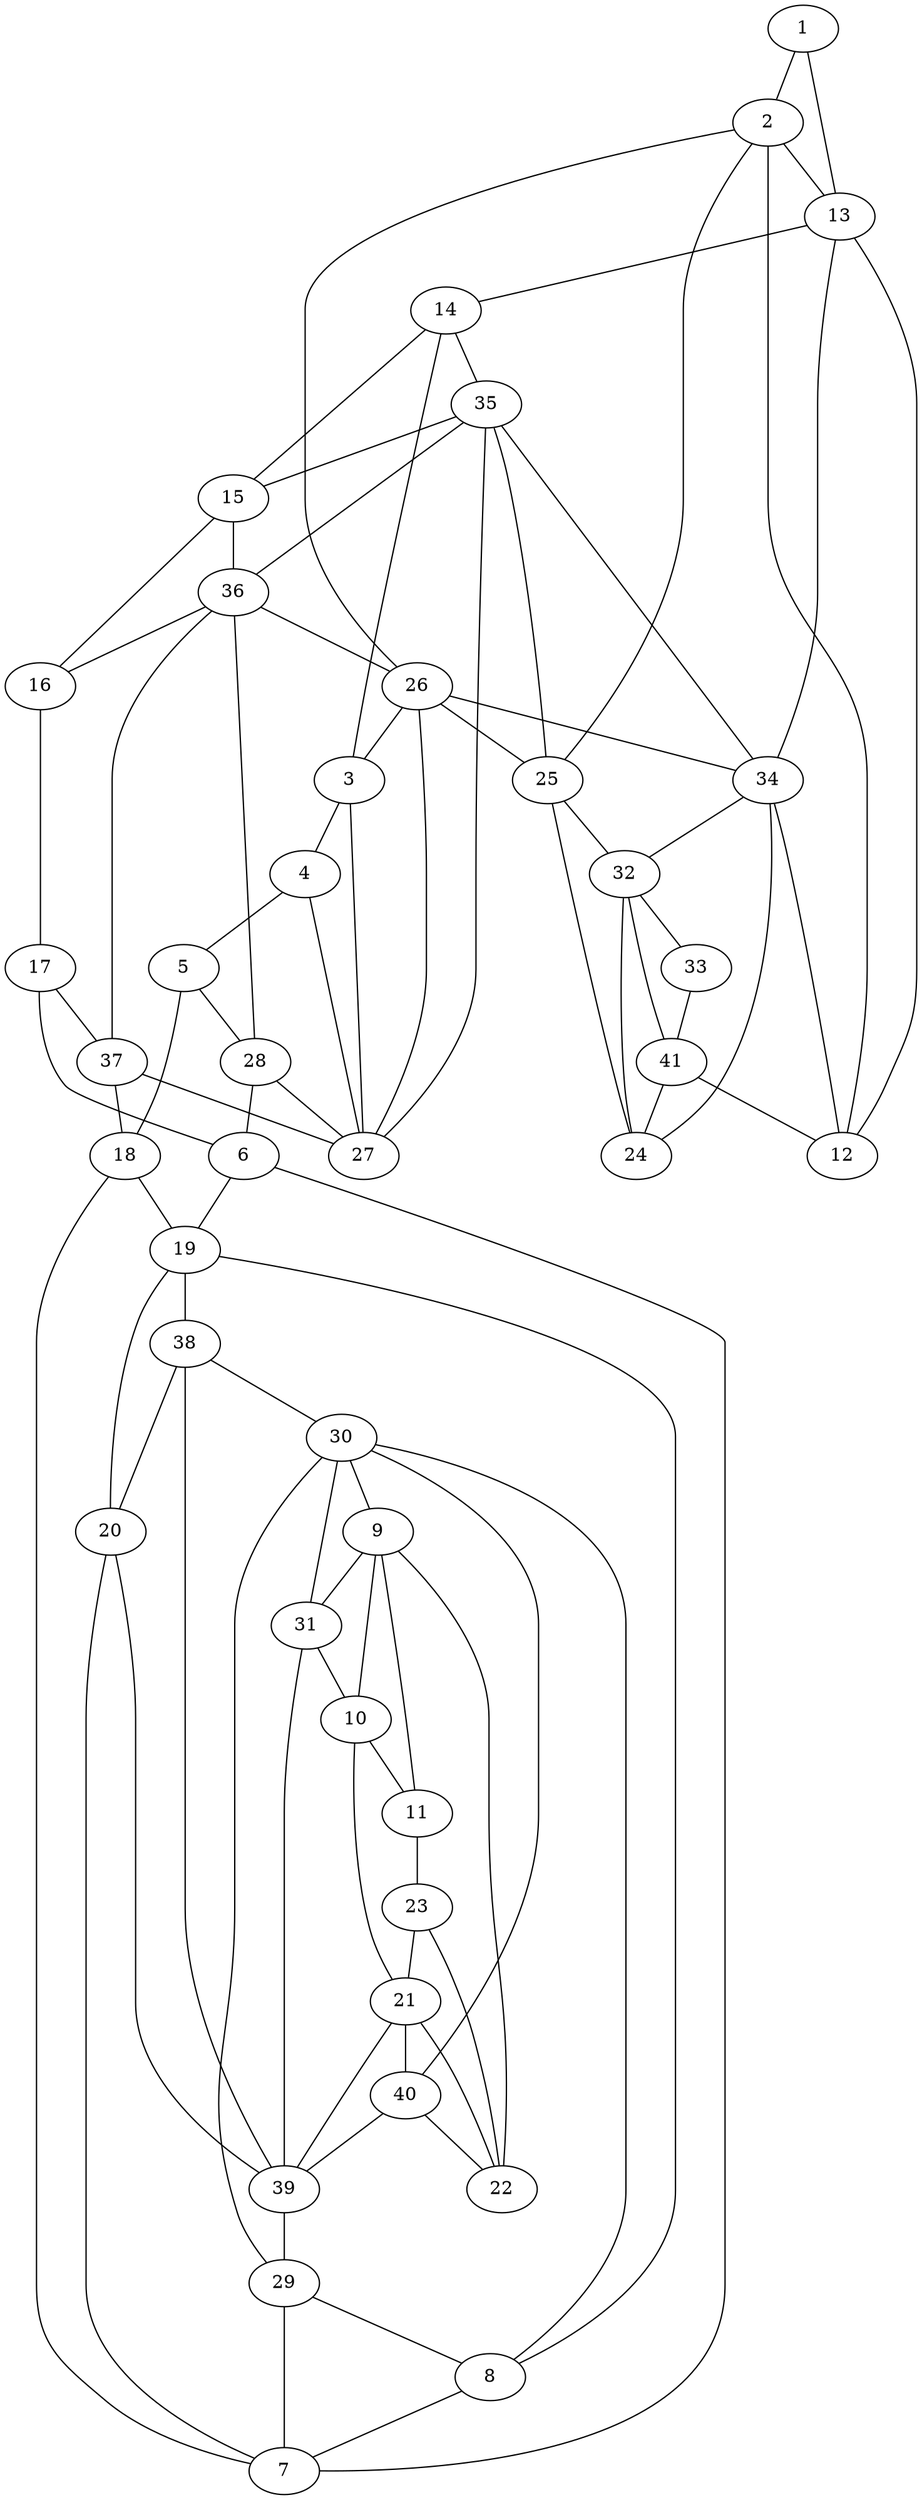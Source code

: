 graph pdb1l2u {
	1	 [aaLength=11,
		sequence=NRDDALAFVDK,
		type=0];
	2	 [aaLength=19,
		sequence=GKEMFTLFGPQFVRELQQR,
		type=0];
	1 -- 2	 [distance0="25.09488",
		frequency=1,
		type0=2];
	13	 [aaLength=9,
		sequence=GKEMFTLFG,
		type=0];
	1 -- 13	 [distance0="28.05138",
		frequency=1,
		type0=3];
	2 -- 13	 [distance0="5.381084",
		frequency=1,
		type0=1];
	12	 [aaLength=11,
		sequence=NRDDALAFVDK,
		type=0];
	2 -- 12	 [distance0="24.18659",
		frequency=1,
		type0=3];
	26	 [aaLength=7,
		sequence=IFLDLKF,
		type=1];
	2 -- 26	 [distance0="3.0",
		frequency=1,
		type0=4];
	3	 [aaLength=15,
		sequence=IPNTAAHAVAAAADL,
		type=0];
	4	 [aaLength=13,
		sequence=GARMMTAAREALV,
		type=0];
	3 -- 4	 [distance0="27.90622",
		frequency=1,
		type0=3];
	14	 [aaLength=11,
		sequence=GPQFVRELQQR,
		type=0];
	3 -- 14	 [distance0="27.29498",
		frequency=1,
		type0=2];
	27	 [aaLength=5,
		sequence=MVNVH,
		type=1];
	3 -- 27	 [distance0="3.0",
		frequency=1,
		type0=4];
	5	 [aaLength=6,
		sequence=PFGKDA,
		type=0];
	4 -- 5	 [distance0="16.19004",
		distance1="0.0",
		frequency=2,
		type0=1,
		type1=5];
	18	 [aaLength=8,
		sequence=EASDLVDL,
		type=0];
	5 -- 18	 [distance0="28.43657",
		frequency=1,
		type0=2];
	28	 [aaLength=5,
		sequence=LLIAV,
		type=1];
	5 -- 28	 [distance0="1.0",
		frequency=1,
		type0=4];
	6	 [aaLength=9,
		sequence=EASDLVDLG,
		type=0];
	19	 [aaLength=17,
		sequence=SPADYAERLAALTQKCG,
		type=0];
	6 -- 19	 [distance0="13.85",
		frequency=1,
		type0=1];
	7	 [aaLength=17,
		sequence=SPADYAERLAALTQKCG,
		type=0];
	6 -- 7	 [distance0="15.29493",
		distance1="3.0",
		frequency=2,
		type0=2,
		type1=4];
	29	 [aaLength=3,
		sequence=GVV,
		type=1];
	7 -- 29	 [distance0="2.0",
		frequency=1,
		type0=4];
	8	 [aaLength=13,
		sequence=SAQEAVRFKQVFG,
		type=0];
	8 -- 19	 [distance0="23.69838",
		frequency=1,
		type0=2];
	8 -- 7	 [distance0="24.48483",
		frequency=1,
		type0=3];
	30	 [aaLength=5,
		sequence=KLVTP,
		type=1];
	8 -- 30	 [distance0="3.0",
		frequency=1,
		type0=4];
	9	 [aaLength=9,
		sequence=TPEQALSAG,
		type=0];
	10	 [aaLength=6,
		sequence=GRPVTQ,
		type=0];
	9 -- 10	 [distance0="19.84488",
		frequency=1,
		type0=1];
	31	 [aaLength=4,
		sequence=YMVI,
		type=1];
	9 -- 31	 [distance0="2.0",
		frequency=1,
		type0=4];
	11	 [aaLength=13,
		sequence=DPAQTLKAINASL,
		type=0];
	10 -- 11	 [distance0="10.29168",
		distance1="2.0",
		frequency=2,
		type0=1,
		type1=4];
	21	 [aaLength=9,
		sequence=TPEQALSAG,
		type=0];
	10 -- 21	 [distance0="38.76323",
		frequency=1,
		type0=3];
	11 -- 9	 [distance0="28.32845",
		frequency=1,
		type0=2];
	23	 [aaLength=15,
		sequence=DPAQTLKAINASLQR,
		type=0];
	11 -- 23	 [distance0="37.51479",
		frequency=1,
		type0=3];
	12 -- 13	 [distance0="23.99159",
		frequency=1,
		type0=2];
	34	 [aaLength=4,
		sequence=RLKV,
		type=1];
	12 -- 34	 [distance0="6.0",
		frequency=1,
		type0=4];
	13 -- 14	 [distance0="11.73332",
		distance1="0.0",
		frequency=2,
		type0=2,
		type1=5];
	35	 [aaLength=7,
		sequence=IFLDLKF,
		type=1];
	14 -- 35	 [distance0="3.0",
		frequency=1,
		type0=4];
	15	 [aaLength=15,
		sequence=IPNTAAHAVAAAADL,
		type=0];
	15 -- 14	 [distance0="27.63979",
		frequency=1,
		type0=2];
	16	 [aaLength=13,
		sequence=GARMMTAAREALV,
		type=0];
	15 -- 16	 [distance0="27.82157",
		frequency=1,
		type0=3];
	36	 [aaLength=5,
		sequence=MVNVH,
		type=1];
	15 -- 36	 [distance0="3.0",
		frequency=1,
		type0=4];
	17	 [aaLength=6,
		sequence=PFGKDA,
		type=0];
	16 -- 17	 [distance0="16.13591",
		distance1="0.0",
		frequency=2,
		type0=1,
		type1=5];
	17 -- 6	 [distance0="30.42086",
		frequency=1,
		type0=3];
	37	 [aaLength=5,
		sequence=LLIAV,
		type=1];
	17 -- 37	 [distance0="1.0",
		frequency=1,
		type0=4];
	18 -- 19	 [distance0="16.9088",
		distance1="4.0",
		frequency=2,
		type0=2,
		type1=4];
	18 -- 7	 [distance0="15.08895",
		frequency=1,
		type0=1];
	38	 [aaLength=3,
		sequence=GVV,
		type=1];
	19 -- 38	 [distance0="2.0",
		frequency=1,
		type0=4];
	20	 [aaLength=13,
		sequence=SAQEAVRFKQVFG,
		type=0];
	20 -- 19	 [distance0="24.46636",
		frequency=1,
		type0=3];
	20 -- 7	 [distance0="23.70937",
		frequency=1,
		type0=2];
	39	 [aaLength=4,
		sequence=KLVT,
		type=1];
	20 -- 39	 [distance0="3.0",
		frequency=1,
		type0=4];
	22	 [aaLength=6,
		sequence=GRPVTQ,
		type=0];
	21 -- 22	 [distance0="19.91835",
		frequency=1,
		type0=1];
	40	 [aaLength=4,
		sequence=YMVI,
		type=1];
	21 -- 40	 [distance0="2.0",
		frequency=1,
		type0=4];
	22 -- 9	 [distance0="38.85927",
		frequency=1,
		type0=3];
	22 -- 23	 [distance0="8.344488",
		distance1="2.0",
		frequency=2,
		type0=1,
		type1=4];
	23 -- 21	 [distance0="27.2448",
		frequency=1,
		type0=2];
	24	 [aaLength=5,
		sequence=VVVAL,
		type=1];
	32	 [aaLength=5,
		sequence=VVVAL,
		type=1];
	24 -- 32	 [distance0="0.0",
		frequency=1,
		type0=1];
	25	 [aaLength=4,
		sequence=RLKV,
		type=1];
	25 -- 2	 [distance0="0.0",
		frequency=1,
		type0=5];
	25 -- 24	 [distance0="25.0",
		frequency=1,
		type0=2];
	25 -- 32	 [distance0="25.0",
		frequency=1,
		type0=3];
	26 -- 3	 [distance0="2.0",
		frequency=1,
		type0=4];
	26 -- 25	 [distance0="26.0",
		frequency=1,
		type0=2];
	26 -- 34	 [distance0="26.0",
		frequency=1,
		type0=3];
	27 -- 4	 [distance0="3.0",
		frequency=1,
		type0=4];
	27 -- 26	 [distance0="27.0",
		frequency=1,
		type0=2];
	27 -- 35	 [distance0="27.0",
		frequency=1,
		type0=3];
	28 -- 6	 [distance0="6.0",
		frequency=1,
		type0=4];
	28 -- 27	 [distance0="28.0",
		frequency=1,
		type0=2];
	28 -- 36	 [distance0="28.0",
		frequency=1,
		type0=3];
	29 -- 8	 [distance0="1.0",
		frequency=1,
		type0=4];
	29 -- 30	 [distance0="20.0",
		frequency=1,
		type0=2];
	30 -- 9	 [distance0="16.0",
		frequency=1,
		type0=4];
	31 -- 10	 [distance0="0.0",
		frequency=1,
		type0=5];
	31 -- 30	 [distance0="32.0",
		frequency=1,
		type0=2];
	31 -- 39	 [distance0="32.0",
		frequency=1,
		type0=3];
	33	 [aaLength=5,
		sequence=VVVAL,
		type=1];
	32 -- 33	 [distance0="0.0",
		frequency=1,
		type0=2];
	41	 [aaLength=5,
		sequence=VVVAL,
		type=1];
	33 -- 41	 [distance0="0.0",
		distance1="0.0",
		frequency=2,
		type0=3,
		type1=5];
	34 -- 13	 [distance0="0.0",
		frequency=1,
		type0=5];
	34 -- 24	 [distance0="25.0",
		frequency=1,
		type0=2];
	34 -- 32	 [distance0="25.0",
		frequency=1,
		type0=3];
	35 -- 15	 [distance0="2.0",
		frequency=1,
		type0=4];
	35 -- 25	 [distance0="26.0",
		frequency=1,
		type0=2];
	35 -- 34	 [distance0="26.0",
		frequency=1,
		type0=3];
	36 -- 16	 [distance0="3.0",
		frequency=1,
		type0=4];
	36 -- 26	 [distance0="27.0",
		frequency=1,
		type0=2];
	36 -- 35	 [distance0="27.0",
		frequency=1,
		type0=3];
	37 -- 18	 [distance0="6.0",
		frequency=1,
		type0=4];
	37 -- 27	 [distance0="28.0",
		frequency=1,
		type0=2];
	37 -- 36	 [distance0="28.0",
		frequency=1,
		type0=3];
	38 -- 20	 [distance0="1.0",
		frequency=1,
		type0=4];
	38 -- 30	 [distance0="20.0",
		frequency=1,
		type0=2];
	38 -- 39	 [distance0="20.0",
		frequency=1,
		type0=3];
	39 -- 21	 [distance0="17.0",
		frequency=1,
		type0=4];
	39 -- 29	 [distance0="20.0",
		frequency=1,
		type0=2];
	40 -- 22	 [distance0="0.0",
		frequency=1,
		type0=5];
	40 -- 30	 [distance0="32.0",
		frequency=1,
		type0=2];
	40 -- 39	 [distance0="32.0",
		frequency=1,
		type0=3];
	41 -- 12	 [distance0="3.0",
		frequency=1,
		type0=4];
	41 -- 24	 [distance0="0.0",
		frequency=1,
		type0=1];
	41 -- 32	 [distance0="0.0",
		frequency=1,
		type0=2];
}
